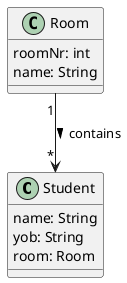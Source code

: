 @startuml

class Student{
    name: String
    yob: String
    room: Room
}

class Room{
    roomNr: int
    name: String
}

Room "1" --> "*" Student: contains >

@enduml
